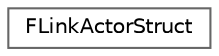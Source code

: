 digraph "Graphical Class Hierarchy"
{
 // LATEX_PDF_SIZE
  bgcolor="transparent";
  edge [fontname=Helvetica,fontsize=10,labelfontname=Helvetica,labelfontsize=10];
  node [fontname=Helvetica,fontsize=10,shape=box,height=0.2,width=0.4];
  rankdir="LR";
  Node0 [id="Node000000",label="FLinkActorStruct",height=0.2,width=0.4,color="grey40", fillcolor="white", style="filled",URL="$struct_f_link_actor_struct.html",tooltip=" "];
}
